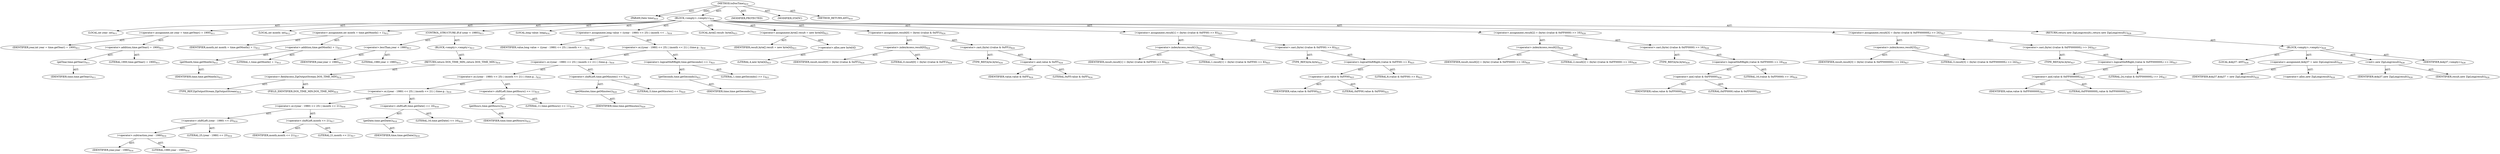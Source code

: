digraph "toDosTime" {  
"111669149716" [label = <(METHOD,toDosTime)<SUB>810</SUB>> ]
"115964117027" [label = <(PARAM,Date time)<SUB>810</SUB>> ]
"25769803871" [label = <(BLOCK,&lt;empty&gt;,&lt;empty&gt;)<SUB>810</SUB>> ]
"94489280563" [label = <(LOCAL,int year: int)<SUB>811</SUB>> ]
"30064771811" [label = <(&lt;operator&gt;.assignment,int year = time.getYear() + 1900)<SUB>811</SUB>> ]
"68719477213" [label = <(IDENTIFIER,year,int year = time.getYear() + 1900)<SUB>811</SUB>> ]
"30064771812" [label = <(&lt;operator&gt;.addition,time.getYear() + 1900)<SUB>811</SUB>> ]
"30064771813" [label = <(getYear,time.getYear())<SUB>811</SUB>> ]
"68719477214" [label = <(IDENTIFIER,time,time.getYear())<SUB>811</SUB>> ]
"90194313313" [label = <(LITERAL,1900,time.getYear() + 1900)<SUB>811</SUB>> ]
"94489280564" [label = <(LOCAL,int month: int)<SUB>812</SUB>> ]
"30064771814" [label = <(&lt;operator&gt;.assignment,int month = time.getMonth() + 1)<SUB>812</SUB>> ]
"68719477215" [label = <(IDENTIFIER,month,int month = time.getMonth() + 1)<SUB>812</SUB>> ]
"30064771815" [label = <(&lt;operator&gt;.addition,time.getMonth() + 1)<SUB>812</SUB>> ]
"30064771816" [label = <(getMonth,time.getMonth())<SUB>812</SUB>> ]
"68719477216" [label = <(IDENTIFIER,time,time.getMonth())<SUB>812</SUB>> ]
"90194313314" [label = <(LITERAL,1,time.getMonth() + 1)<SUB>812</SUB>> ]
"47244640294" [label = <(CONTROL_STRUCTURE,IF,if (year &lt; 1980))<SUB>813</SUB>> ]
"30064771817" [label = <(&lt;operator&gt;.lessThan,year &lt; 1980)<SUB>813</SUB>> ]
"68719477217" [label = <(IDENTIFIER,year,year &lt; 1980)<SUB>813</SUB>> ]
"90194313315" [label = <(LITERAL,1980,year &lt; 1980)<SUB>813</SUB>> ]
"25769803872" [label = <(BLOCK,&lt;empty&gt;,&lt;empty&gt;)<SUB>813</SUB>> ]
"146028888068" [label = <(RETURN,return DOS_TIME_MIN;,return DOS_TIME_MIN;)<SUB>814</SUB>> ]
"30064771818" [label = <(&lt;operator&gt;.fieldAccess,ZipOutputStream.DOS_TIME_MIN)<SUB>814</SUB>> ]
"180388626457" [label = <(TYPE_REF,ZipOutputStream,ZipOutputStream)<SUB>814</SUB>> ]
"55834575077" [label = <(FIELD_IDENTIFIER,DOS_TIME_MIN,DOS_TIME_MIN)<SUB>814</SUB>> ]
"94489280565" [label = <(LOCAL,long value: long)<SUB>816</SUB>> ]
"30064771819" [label = <(&lt;operator&gt;.assignment,long value = ((year - 1980) &lt;&lt; 25) | (month &lt;&lt; ...)<SUB>816</SUB>> ]
"68719477218" [label = <(IDENTIFIER,value,long value = ((year - 1980) &lt;&lt; 25) | (month &lt;&lt; ...)<SUB>816</SUB>> ]
"30064771820" [label = <(&lt;operator&gt;.or,((year - 1980) &lt;&lt; 25) | (month &lt;&lt; 21) | (time.g...)<SUB>816</SUB>> ]
"30064771821" [label = <(&lt;operator&gt;.or,((year - 1980) &lt;&lt; 25) | (month &lt;&lt; 21) | (time.g...)<SUB>816</SUB>> ]
"30064771822" [label = <(&lt;operator&gt;.or,((year - 1980) &lt;&lt; 25) | (month &lt;&lt; 21) | (time.g...)<SUB>816</SUB>> ]
"30064771823" [label = <(&lt;operator&gt;.or,((year - 1980) &lt;&lt; 25) | (month &lt;&lt; 21) | (time.g...)<SUB>816</SUB>> ]
"30064771824" [label = <(&lt;operator&gt;.or,((year - 1980) &lt;&lt; 25) | (month &lt;&lt; 21))<SUB>816</SUB>> ]
"30064771825" [label = <(&lt;operator&gt;.shiftLeft,(year - 1980) &lt;&lt; 25)<SUB>816</SUB>> ]
"30064771826" [label = <(&lt;operator&gt;.subtraction,year - 1980)<SUB>816</SUB>> ]
"68719477219" [label = <(IDENTIFIER,year,year - 1980)<SUB>816</SUB>> ]
"90194313316" [label = <(LITERAL,1980,year - 1980)<SUB>816</SUB>> ]
"90194313317" [label = <(LITERAL,25,(year - 1980) &lt;&lt; 25)<SUB>816</SUB>> ]
"30064771827" [label = <(&lt;operator&gt;.shiftLeft,month &lt;&lt; 21)<SUB>817</SUB>> ]
"68719477220" [label = <(IDENTIFIER,month,month &lt;&lt; 21)<SUB>817</SUB>> ]
"90194313318" [label = <(LITERAL,21,month &lt;&lt; 21)<SUB>817</SUB>> ]
"30064771828" [label = <(&lt;operator&gt;.shiftLeft,time.getDate() &lt;&lt; 16)<SUB>818</SUB>> ]
"30064771829" [label = <(getDate,time.getDate())<SUB>818</SUB>> ]
"68719477221" [label = <(IDENTIFIER,time,time.getDate())<SUB>818</SUB>> ]
"90194313319" [label = <(LITERAL,16,time.getDate() &lt;&lt; 16)<SUB>818</SUB>> ]
"30064771830" [label = <(&lt;operator&gt;.shiftLeft,time.getHours() &lt;&lt; 11)<SUB>819</SUB>> ]
"30064771831" [label = <(getHours,time.getHours())<SUB>819</SUB>> ]
"68719477222" [label = <(IDENTIFIER,time,time.getHours())<SUB>819</SUB>> ]
"90194313320" [label = <(LITERAL,11,time.getHours() &lt;&lt; 11)<SUB>819</SUB>> ]
"30064771832" [label = <(&lt;operator&gt;.shiftLeft,time.getMinutes() &lt;&lt; 5)<SUB>820</SUB>> ]
"30064771833" [label = <(getMinutes,time.getMinutes())<SUB>820</SUB>> ]
"68719477223" [label = <(IDENTIFIER,time,time.getMinutes())<SUB>820</SUB>> ]
"90194313321" [label = <(LITERAL,5,time.getMinutes() &lt;&lt; 5)<SUB>820</SUB>> ]
"30064771834" [label = <(&lt;operator&gt;.logicalShiftRight,time.getSeconds() &gt;&gt; 1)<SUB>821</SUB>> ]
"30064771835" [label = <(getSeconds,time.getSeconds())<SUB>821</SUB>> ]
"68719477224" [label = <(IDENTIFIER,time,time.getSeconds())<SUB>821</SUB>> ]
"90194313322" [label = <(LITERAL,1,time.getSeconds() &gt;&gt; 1)<SUB>821</SUB>> ]
"94489280566" [label = <(LOCAL,byte[] result: byte[])<SUB>823</SUB>> ]
"30064771836" [label = <(&lt;operator&gt;.assignment,byte[] result = new byte[4])<SUB>823</SUB>> ]
"68719477225" [label = <(IDENTIFIER,result,byte[] result = new byte[4])<SUB>823</SUB>> ]
"30064771837" [label = <(&lt;operator&gt;.alloc,new byte[4])> ]
"90194313323" [label = <(LITERAL,4,new byte[4])<SUB>823</SUB>> ]
"30064771838" [label = <(&lt;operator&gt;.assignment,result[0] = (byte) ((value &amp; 0xFF)))<SUB>824</SUB>> ]
"30064771839" [label = <(&lt;operator&gt;.indexAccess,result[0])<SUB>824</SUB>> ]
"68719477226" [label = <(IDENTIFIER,result,result[0] = (byte) ((value &amp; 0xFF)))<SUB>824</SUB>> ]
"90194313324" [label = <(LITERAL,0,result[0] = (byte) ((value &amp; 0xFF)))<SUB>824</SUB>> ]
"30064771840" [label = <(&lt;operator&gt;.cast,(byte) ((value &amp; 0xFF)))<SUB>824</SUB>> ]
"180388626458" [label = <(TYPE_REF,byte,byte)<SUB>824</SUB>> ]
"30064771841" [label = <(&lt;operator&gt;.and,value &amp; 0xFF)<SUB>824</SUB>> ]
"68719477227" [label = <(IDENTIFIER,value,value &amp; 0xFF)<SUB>824</SUB>> ]
"90194313325" [label = <(LITERAL,0xFF,value &amp; 0xFF)<SUB>824</SUB>> ]
"30064771842" [label = <(&lt;operator&gt;.assignment,result[1] = (byte) ((value &amp; 0xFF00) &gt;&gt; 8))<SUB>825</SUB>> ]
"30064771843" [label = <(&lt;operator&gt;.indexAccess,result[1])<SUB>825</SUB>> ]
"68719477228" [label = <(IDENTIFIER,result,result[1] = (byte) ((value &amp; 0xFF00) &gt;&gt; 8))<SUB>825</SUB>> ]
"90194313326" [label = <(LITERAL,1,result[1] = (byte) ((value &amp; 0xFF00) &gt;&gt; 8))<SUB>825</SUB>> ]
"30064771844" [label = <(&lt;operator&gt;.cast,(byte) ((value &amp; 0xFF00) &gt;&gt; 8))<SUB>825</SUB>> ]
"180388626459" [label = <(TYPE_REF,byte,byte)<SUB>825</SUB>> ]
"30064771845" [label = <(&lt;operator&gt;.logicalShiftRight,(value &amp; 0xFF00) &gt;&gt; 8)<SUB>825</SUB>> ]
"30064771846" [label = <(&lt;operator&gt;.and,value &amp; 0xFF00)<SUB>825</SUB>> ]
"68719477229" [label = <(IDENTIFIER,value,value &amp; 0xFF00)<SUB>825</SUB>> ]
"90194313327" [label = <(LITERAL,0xFF00,value &amp; 0xFF00)<SUB>825</SUB>> ]
"90194313328" [label = <(LITERAL,8,(value &amp; 0xFF00) &gt;&gt; 8)<SUB>825</SUB>> ]
"30064771847" [label = <(&lt;operator&gt;.assignment,result[2] = (byte) ((value &amp; 0xFF0000) &gt;&gt; 16))<SUB>826</SUB>> ]
"30064771848" [label = <(&lt;operator&gt;.indexAccess,result[2])<SUB>826</SUB>> ]
"68719477230" [label = <(IDENTIFIER,result,result[2] = (byte) ((value &amp; 0xFF0000) &gt;&gt; 16))<SUB>826</SUB>> ]
"90194313329" [label = <(LITERAL,2,result[2] = (byte) ((value &amp; 0xFF0000) &gt;&gt; 16))<SUB>826</SUB>> ]
"30064771849" [label = <(&lt;operator&gt;.cast,(byte) ((value &amp; 0xFF0000) &gt;&gt; 16))<SUB>826</SUB>> ]
"180388626460" [label = <(TYPE_REF,byte,byte)<SUB>826</SUB>> ]
"30064771850" [label = <(&lt;operator&gt;.logicalShiftRight,(value &amp; 0xFF0000) &gt;&gt; 16)<SUB>826</SUB>> ]
"30064771851" [label = <(&lt;operator&gt;.and,value &amp; 0xFF0000)<SUB>826</SUB>> ]
"68719477231" [label = <(IDENTIFIER,value,value &amp; 0xFF0000)<SUB>826</SUB>> ]
"90194313330" [label = <(LITERAL,0xFF0000,value &amp; 0xFF0000)<SUB>826</SUB>> ]
"90194313331" [label = <(LITERAL,16,(value &amp; 0xFF0000) &gt;&gt; 16)<SUB>826</SUB>> ]
"30064771852" [label = <(&lt;operator&gt;.assignment,result[3] = (byte) ((value &amp; 0xFF000000L) &gt;&gt; 24))<SUB>827</SUB>> ]
"30064771853" [label = <(&lt;operator&gt;.indexAccess,result[3])<SUB>827</SUB>> ]
"68719477232" [label = <(IDENTIFIER,result,result[3] = (byte) ((value &amp; 0xFF000000L) &gt;&gt; 24))<SUB>827</SUB>> ]
"90194313332" [label = <(LITERAL,3,result[3] = (byte) ((value &amp; 0xFF000000L) &gt;&gt; 24))<SUB>827</SUB>> ]
"30064771854" [label = <(&lt;operator&gt;.cast,(byte) ((value &amp; 0xFF000000L) &gt;&gt; 24))<SUB>827</SUB>> ]
"180388626461" [label = <(TYPE_REF,byte,byte)<SUB>827</SUB>> ]
"30064771855" [label = <(&lt;operator&gt;.logicalShiftRight,(value &amp; 0xFF000000L) &gt;&gt; 24)<SUB>827</SUB>> ]
"30064771856" [label = <(&lt;operator&gt;.and,value &amp; 0xFF000000L)<SUB>827</SUB>> ]
"68719477233" [label = <(IDENTIFIER,value,value &amp; 0xFF000000L)<SUB>827</SUB>> ]
"90194313333" [label = <(LITERAL,0xFF000000L,value &amp; 0xFF000000L)<SUB>827</SUB>> ]
"90194313334" [label = <(LITERAL,24,(value &amp; 0xFF000000L) &gt;&gt; 24)<SUB>827</SUB>> ]
"146028888069" [label = <(RETURN,return new ZipLong(result);,return new ZipLong(result);)<SUB>828</SUB>> ]
"25769803873" [label = <(BLOCK,&lt;empty&gt;,&lt;empty&gt;)<SUB>828</SUB>> ]
"94489280567" [label = <(LOCAL,$obj37: ANY)<SUB>828</SUB>> ]
"30064771857" [label = <(&lt;operator&gt;.assignment,$obj37 = new ZipLong(result))<SUB>828</SUB>> ]
"68719477234" [label = <(IDENTIFIER,$obj37,$obj37 = new ZipLong(result))<SUB>828</SUB>> ]
"30064771858" [label = <(&lt;operator&gt;.alloc,new ZipLong(result))<SUB>828</SUB>> ]
"30064771859" [label = <(&lt;init&gt;,new ZipLong(result))<SUB>828</SUB>> ]
"68719477235" [label = <(IDENTIFIER,$obj37,new ZipLong(result))<SUB>828</SUB>> ]
"68719477236" [label = <(IDENTIFIER,result,new ZipLong(result))<SUB>828</SUB>> ]
"68719477237" [label = <(IDENTIFIER,$obj37,&lt;empty&gt;)<SUB>828</SUB>> ]
"133143986251" [label = <(MODIFIER,PROTECTED)> ]
"133143986252" [label = <(MODIFIER,STATIC)> ]
"128849018900" [label = <(METHOD_RETURN,ANY)<SUB>810</SUB>> ]
  "111669149716" -> "115964117027"  [ label = "AST: "] 
  "111669149716" -> "25769803871"  [ label = "AST: "] 
  "111669149716" -> "133143986251"  [ label = "AST: "] 
  "111669149716" -> "133143986252"  [ label = "AST: "] 
  "111669149716" -> "128849018900"  [ label = "AST: "] 
  "25769803871" -> "94489280563"  [ label = "AST: "] 
  "25769803871" -> "30064771811"  [ label = "AST: "] 
  "25769803871" -> "94489280564"  [ label = "AST: "] 
  "25769803871" -> "30064771814"  [ label = "AST: "] 
  "25769803871" -> "47244640294"  [ label = "AST: "] 
  "25769803871" -> "94489280565"  [ label = "AST: "] 
  "25769803871" -> "30064771819"  [ label = "AST: "] 
  "25769803871" -> "94489280566"  [ label = "AST: "] 
  "25769803871" -> "30064771836"  [ label = "AST: "] 
  "25769803871" -> "30064771838"  [ label = "AST: "] 
  "25769803871" -> "30064771842"  [ label = "AST: "] 
  "25769803871" -> "30064771847"  [ label = "AST: "] 
  "25769803871" -> "30064771852"  [ label = "AST: "] 
  "25769803871" -> "146028888069"  [ label = "AST: "] 
  "30064771811" -> "68719477213"  [ label = "AST: "] 
  "30064771811" -> "30064771812"  [ label = "AST: "] 
  "30064771812" -> "30064771813"  [ label = "AST: "] 
  "30064771812" -> "90194313313"  [ label = "AST: "] 
  "30064771813" -> "68719477214"  [ label = "AST: "] 
  "30064771814" -> "68719477215"  [ label = "AST: "] 
  "30064771814" -> "30064771815"  [ label = "AST: "] 
  "30064771815" -> "30064771816"  [ label = "AST: "] 
  "30064771815" -> "90194313314"  [ label = "AST: "] 
  "30064771816" -> "68719477216"  [ label = "AST: "] 
  "47244640294" -> "30064771817"  [ label = "AST: "] 
  "47244640294" -> "25769803872"  [ label = "AST: "] 
  "30064771817" -> "68719477217"  [ label = "AST: "] 
  "30064771817" -> "90194313315"  [ label = "AST: "] 
  "25769803872" -> "146028888068"  [ label = "AST: "] 
  "146028888068" -> "30064771818"  [ label = "AST: "] 
  "30064771818" -> "180388626457"  [ label = "AST: "] 
  "30064771818" -> "55834575077"  [ label = "AST: "] 
  "30064771819" -> "68719477218"  [ label = "AST: "] 
  "30064771819" -> "30064771820"  [ label = "AST: "] 
  "30064771820" -> "30064771821"  [ label = "AST: "] 
  "30064771820" -> "30064771834"  [ label = "AST: "] 
  "30064771821" -> "30064771822"  [ label = "AST: "] 
  "30064771821" -> "30064771832"  [ label = "AST: "] 
  "30064771822" -> "30064771823"  [ label = "AST: "] 
  "30064771822" -> "30064771830"  [ label = "AST: "] 
  "30064771823" -> "30064771824"  [ label = "AST: "] 
  "30064771823" -> "30064771828"  [ label = "AST: "] 
  "30064771824" -> "30064771825"  [ label = "AST: "] 
  "30064771824" -> "30064771827"  [ label = "AST: "] 
  "30064771825" -> "30064771826"  [ label = "AST: "] 
  "30064771825" -> "90194313317"  [ label = "AST: "] 
  "30064771826" -> "68719477219"  [ label = "AST: "] 
  "30064771826" -> "90194313316"  [ label = "AST: "] 
  "30064771827" -> "68719477220"  [ label = "AST: "] 
  "30064771827" -> "90194313318"  [ label = "AST: "] 
  "30064771828" -> "30064771829"  [ label = "AST: "] 
  "30064771828" -> "90194313319"  [ label = "AST: "] 
  "30064771829" -> "68719477221"  [ label = "AST: "] 
  "30064771830" -> "30064771831"  [ label = "AST: "] 
  "30064771830" -> "90194313320"  [ label = "AST: "] 
  "30064771831" -> "68719477222"  [ label = "AST: "] 
  "30064771832" -> "30064771833"  [ label = "AST: "] 
  "30064771832" -> "90194313321"  [ label = "AST: "] 
  "30064771833" -> "68719477223"  [ label = "AST: "] 
  "30064771834" -> "30064771835"  [ label = "AST: "] 
  "30064771834" -> "90194313322"  [ label = "AST: "] 
  "30064771835" -> "68719477224"  [ label = "AST: "] 
  "30064771836" -> "68719477225"  [ label = "AST: "] 
  "30064771836" -> "30064771837"  [ label = "AST: "] 
  "30064771837" -> "90194313323"  [ label = "AST: "] 
  "30064771838" -> "30064771839"  [ label = "AST: "] 
  "30064771838" -> "30064771840"  [ label = "AST: "] 
  "30064771839" -> "68719477226"  [ label = "AST: "] 
  "30064771839" -> "90194313324"  [ label = "AST: "] 
  "30064771840" -> "180388626458"  [ label = "AST: "] 
  "30064771840" -> "30064771841"  [ label = "AST: "] 
  "30064771841" -> "68719477227"  [ label = "AST: "] 
  "30064771841" -> "90194313325"  [ label = "AST: "] 
  "30064771842" -> "30064771843"  [ label = "AST: "] 
  "30064771842" -> "30064771844"  [ label = "AST: "] 
  "30064771843" -> "68719477228"  [ label = "AST: "] 
  "30064771843" -> "90194313326"  [ label = "AST: "] 
  "30064771844" -> "180388626459"  [ label = "AST: "] 
  "30064771844" -> "30064771845"  [ label = "AST: "] 
  "30064771845" -> "30064771846"  [ label = "AST: "] 
  "30064771845" -> "90194313328"  [ label = "AST: "] 
  "30064771846" -> "68719477229"  [ label = "AST: "] 
  "30064771846" -> "90194313327"  [ label = "AST: "] 
  "30064771847" -> "30064771848"  [ label = "AST: "] 
  "30064771847" -> "30064771849"  [ label = "AST: "] 
  "30064771848" -> "68719477230"  [ label = "AST: "] 
  "30064771848" -> "90194313329"  [ label = "AST: "] 
  "30064771849" -> "180388626460"  [ label = "AST: "] 
  "30064771849" -> "30064771850"  [ label = "AST: "] 
  "30064771850" -> "30064771851"  [ label = "AST: "] 
  "30064771850" -> "90194313331"  [ label = "AST: "] 
  "30064771851" -> "68719477231"  [ label = "AST: "] 
  "30064771851" -> "90194313330"  [ label = "AST: "] 
  "30064771852" -> "30064771853"  [ label = "AST: "] 
  "30064771852" -> "30064771854"  [ label = "AST: "] 
  "30064771853" -> "68719477232"  [ label = "AST: "] 
  "30064771853" -> "90194313332"  [ label = "AST: "] 
  "30064771854" -> "180388626461"  [ label = "AST: "] 
  "30064771854" -> "30064771855"  [ label = "AST: "] 
  "30064771855" -> "30064771856"  [ label = "AST: "] 
  "30064771855" -> "90194313334"  [ label = "AST: "] 
  "30064771856" -> "68719477233"  [ label = "AST: "] 
  "30064771856" -> "90194313333"  [ label = "AST: "] 
  "146028888069" -> "25769803873"  [ label = "AST: "] 
  "25769803873" -> "94489280567"  [ label = "AST: "] 
  "25769803873" -> "30064771857"  [ label = "AST: "] 
  "25769803873" -> "30064771859"  [ label = "AST: "] 
  "25769803873" -> "68719477237"  [ label = "AST: "] 
  "30064771857" -> "68719477234"  [ label = "AST: "] 
  "30064771857" -> "30064771858"  [ label = "AST: "] 
  "30064771859" -> "68719477235"  [ label = "AST: "] 
  "30064771859" -> "68719477236"  [ label = "AST: "] 
  "111669149716" -> "115964117027"  [ label = "DDG: "] 
}
